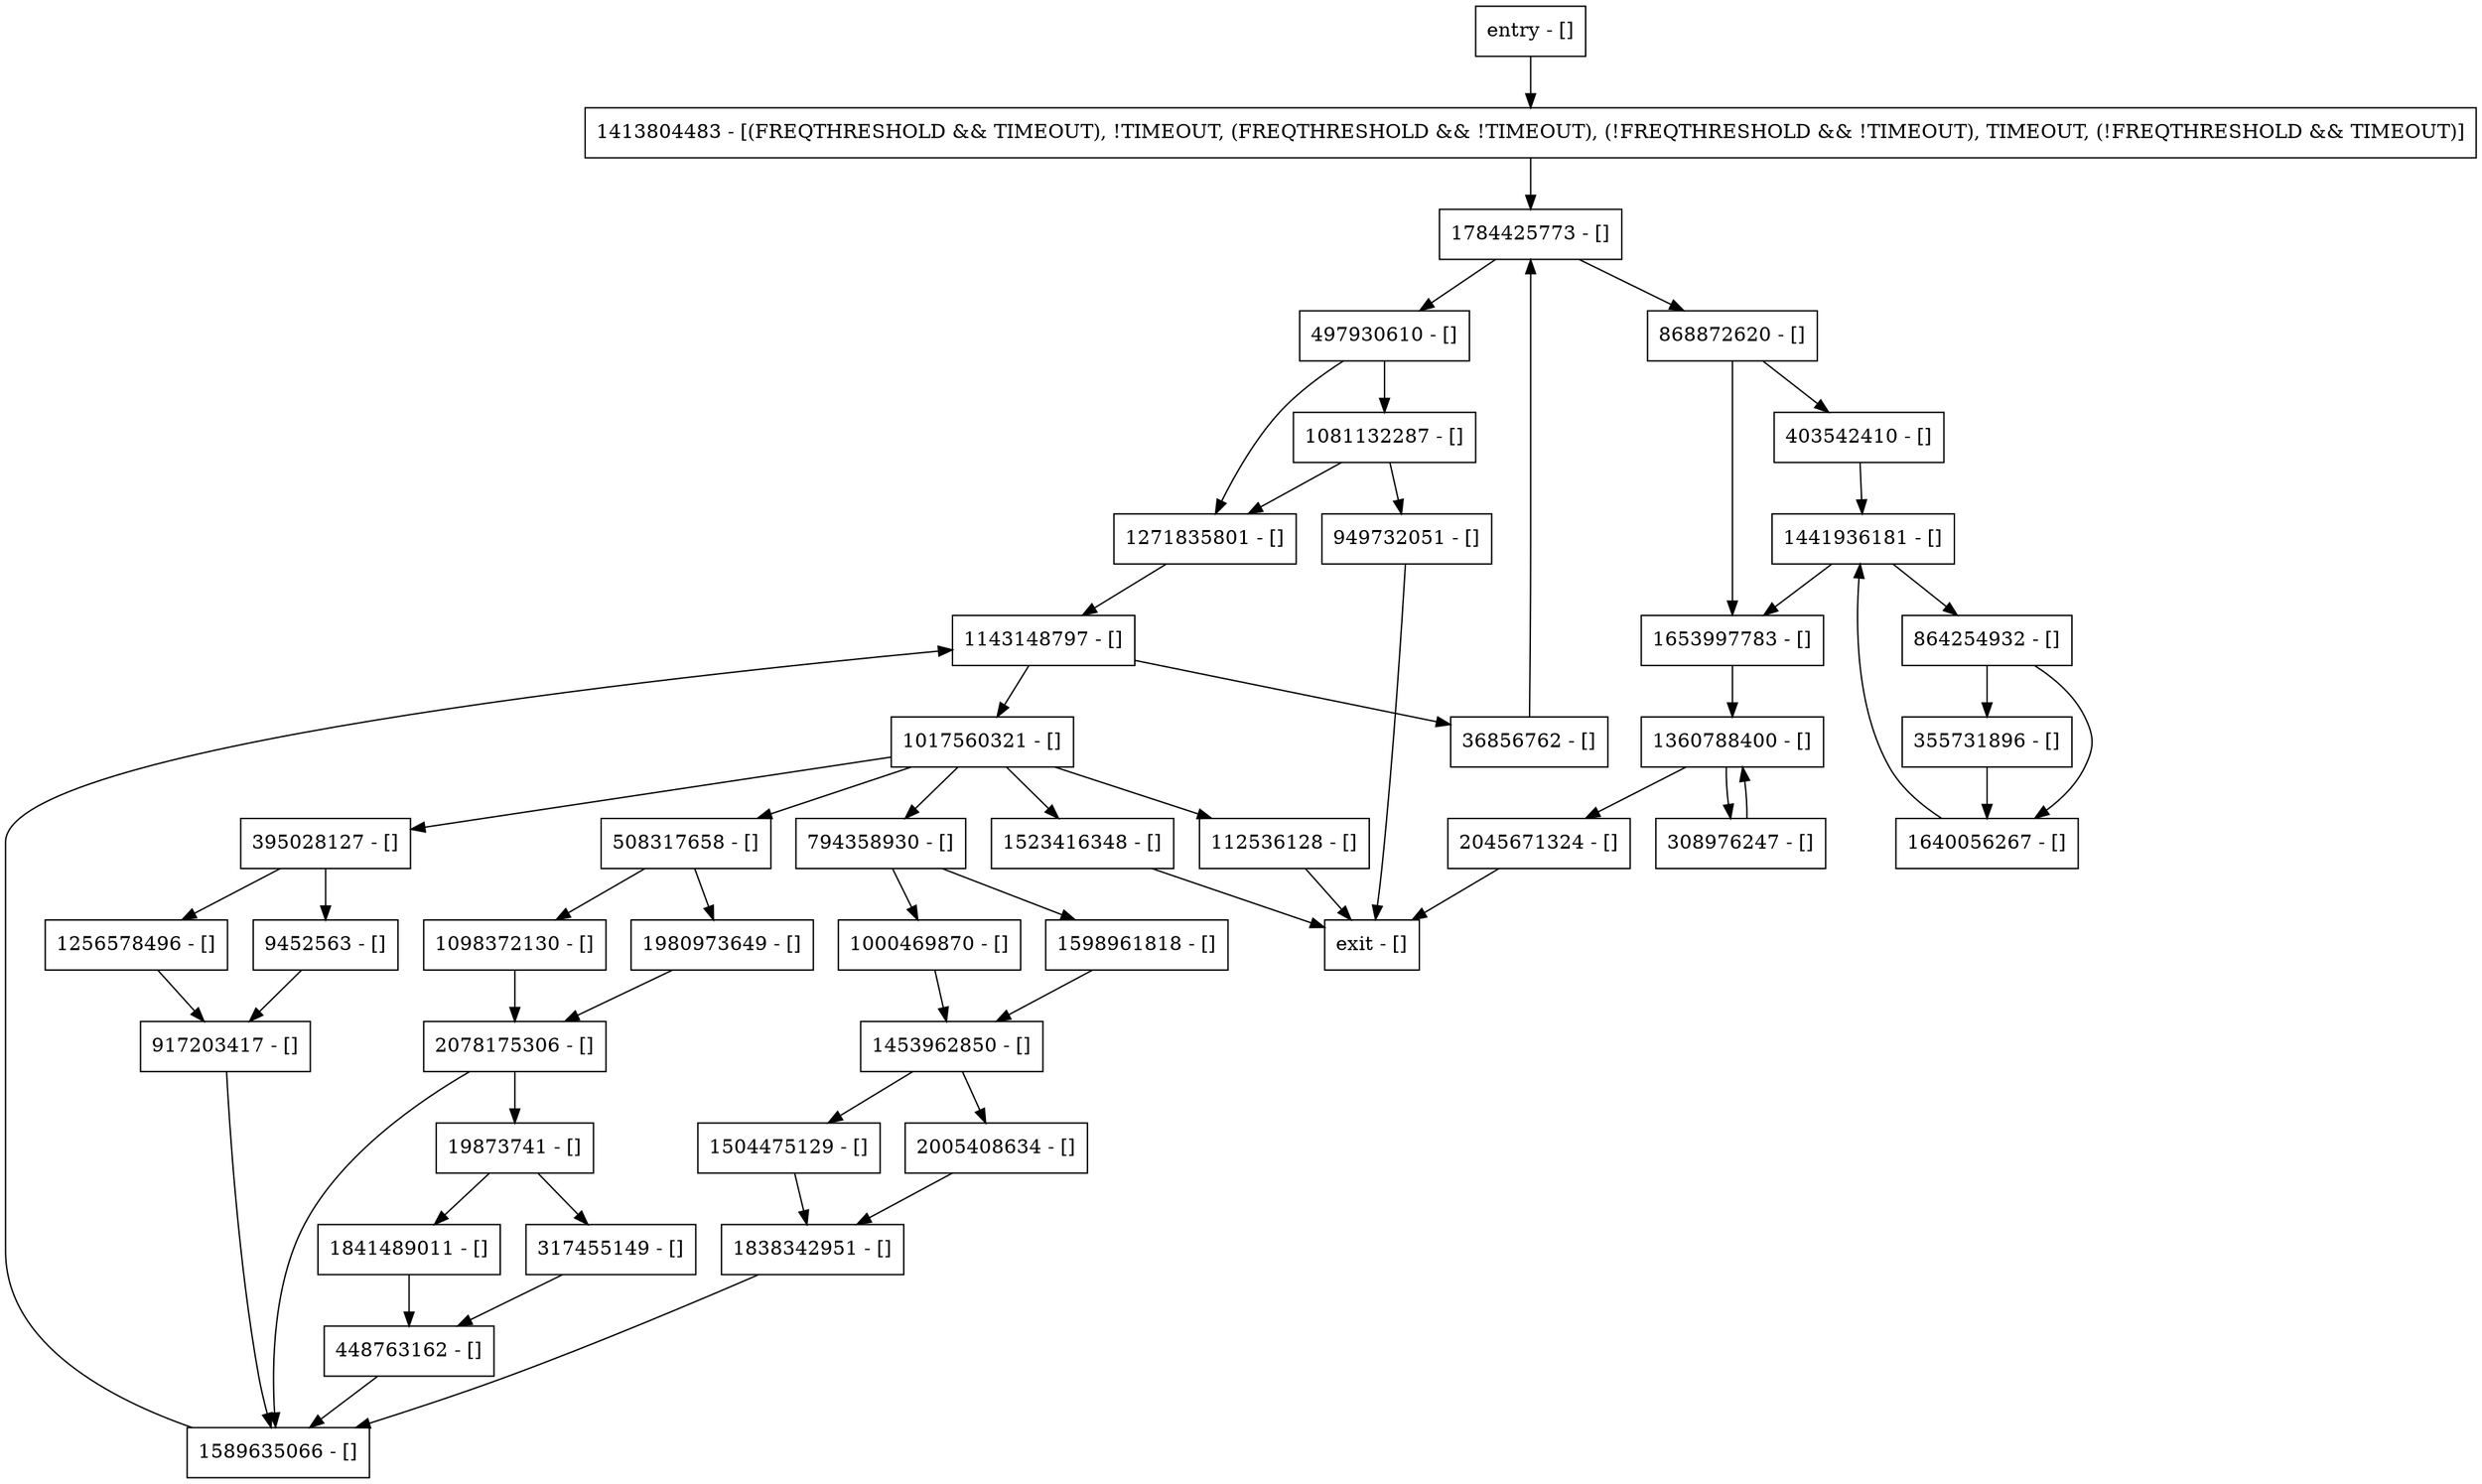 digraph getColors {
node [shape=record];
1413804483 [label="1413804483 - [(FREQTHRESHOLD && TIMEOUT), !TIMEOUT, (FREQTHRESHOLD && !TIMEOUT), (!FREQTHRESHOLD && !TIMEOUT), TIMEOUT, (!FREQTHRESHOLD && TIMEOUT)]"];
1441936181 [label="1441936181 - []"];
1784425773 [label="1784425773 - []"];
1081132287 [label="1081132287 - []"];
19873741 [label="19873741 - []"];
308976247 [label="308976247 - []"];
1653997783 [label="1653997783 - []"];
1143148797 [label="1143148797 - []"];
949732051 [label="949732051 - []"];
317455149 [label="317455149 - []"];
864254932 [label="864254932 - []"];
508317658 [label="508317658 - []"];
2078175306 [label="2078175306 - []"];
1271835801 [label="1271835801 - []"];
1000469870 [label="1000469870 - []"];
1256578496 [label="1256578496 - []"];
2005408634 [label="2005408634 - []"];
403542410 [label="403542410 - []"];
355731896 [label="355731896 - []"];
1017560321 [label="1017560321 - []"];
1360788400 [label="1360788400 - []"];
36856762 [label="36856762 - []"];
448763162 [label="448763162 - []"];
1841489011 [label="1841489011 - []"];
1504475129 [label="1504475129 - []"];
1598961818 [label="1598961818 - []"];
1838342951 [label="1838342951 - []"];
1640056267 [label="1640056267 - []"];
entry [label="entry - []"];
exit [label="exit - []"];
112536128 [label="112536128 - []"];
794358930 [label="794358930 - []"];
1589635066 [label="1589635066 - []"];
1098372130 [label="1098372130 - []"];
497930610 [label="497930610 - []"];
868872620 [label="868872620 - []"];
1523416348 [label="1523416348 - []"];
1453962850 [label="1453962850 - []"];
9452563 [label="9452563 - []"];
2045671324 [label="2045671324 - []"];
395028127 [label="395028127 - []"];
1980973649 [label="1980973649 - []"];
917203417 [label="917203417 - []"];
entry;
exit;
1413804483 -> 1784425773;
1441936181 -> 1653997783;
1441936181 -> 864254932;
1784425773 -> 497930610;
1784425773 -> 868872620;
1081132287 -> 949732051;
1081132287 -> 1271835801;
19873741 -> 317455149;
19873741 -> 1841489011;
308976247 -> 1360788400;
1653997783 -> 1360788400;
1143148797 -> 1017560321;
1143148797 -> 36856762;
949732051 -> exit;
317455149 -> 448763162;
864254932 -> 1640056267;
864254932 -> 355731896;
508317658 -> 1098372130;
508317658 -> 1980973649;
2078175306 -> 19873741;
2078175306 -> 1589635066;
1271835801 -> 1143148797;
1000469870 -> 1453962850;
1256578496 -> 917203417;
2005408634 -> 1838342951;
403542410 -> 1441936181;
355731896 -> 1640056267;
1017560321 -> 112536128;
1017560321 -> 794358930;
1017560321 -> 1523416348;
1017560321 -> 395028127;
1017560321 -> 508317658;
1360788400 -> 308976247;
1360788400 -> 2045671324;
36856762 -> 1784425773;
448763162 -> 1589635066;
1841489011 -> 448763162;
1504475129 -> 1838342951;
1598961818 -> 1453962850;
1838342951 -> 1589635066;
1640056267 -> 1441936181;
entry -> 1413804483;
112536128 -> exit;
794358930 -> 1598961818;
794358930 -> 1000469870;
1589635066 -> 1143148797;
1098372130 -> 2078175306;
497930610 -> 1081132287;
497930610 -> 1271835801;
868872620 -> 1653997783;
868872620 -> 403542410;
1523416348 -> exit;
1453962850 -> 2005408634;
1453962850 -> 1504475129;
9452563 -> 917203417;
2045671324 -> exit;
395028127 -> 1256578496;
395028127 -> 9452563;
1980973649 -> 2078175306;
917203417 -> 1589635066;
}
